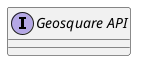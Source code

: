 @startuml
interface "Geosquare API" as group___geosquare_a_p_i [[../groups/group___geosquare_a_p_i.html]]
@enduml
